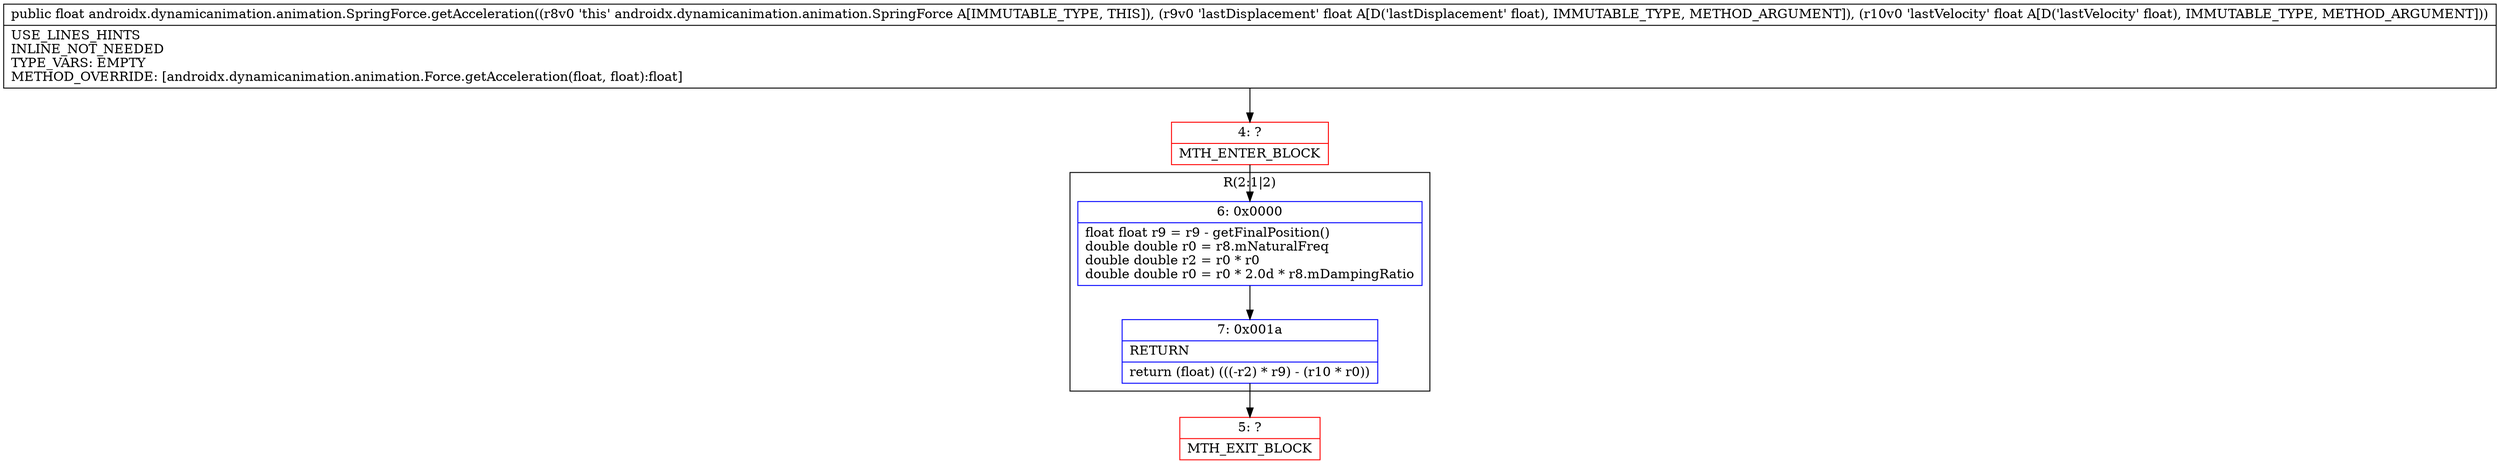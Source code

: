 digraph "CFG forandroidx.dynamicanimation.animation.SpringForce.getAcceleration(FF)F" {
subgraph cluster_Region_1742385836 {
label = "R(2:1|2)";
node [shape=record,color=blue];
Node_6 [shape=record,label="{6\:\ 0x0000|float float r9 = r9 \- getFinalPosition()\ldouble double r0 = r8.mNaturalFreq\ldouble double r2 = r0 * r0\ldouble double r0 = r0 * 2.0d * r8.mDampingRatio\l}"];
Node_7 [shape=record,label="{7\:\ 0x001a|RETURN\l|return (float) (((\-r2) * r9) \- (r10 * r0))\l}"];
}
Node_4 [shape=record,color=red,label="{4\:\ ?|MTH_ENTER_BLOCK\l}"];
Node_5 [shape=record,color=red,label="{5\:\ ?|MTH_EXIT_BLOCK\l}"];
MethodNode[shape=record,label="{public float androidx.dynamicanimation.animation.SpringForce.getAcceleration((r8v0 'this' androidx.dynamicanimation.animation.SpringForce A[IMMUTABLE_TYPE, THIS]), (r9v0 'lastDisplacement' float A[D('lastDisplacement' float), IMMUTABLE_TYPE, METHOD_ARGUMENT]), (r10v0 'lastVelocity' float A[D('lastVelocity' float), IMMUTABLE_TYPE, METHOD_ARGUMENT]))  | USE_LINES_HINTS\lINLINE_NOT_NEEDED\lTYPE_VARS: EMPTY\lMETHOD_OVERRIDE: [androidx.dynamicanimation.animation.Force.getAcceleration(float, float):float]\l}"];
MethodNode -> Node_4;Node_6 -> Node_7;
Node_7 -> Node_5;
Node_4 -> Node_6;
}

